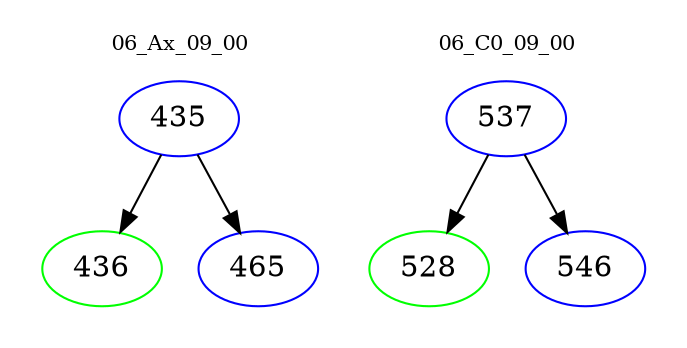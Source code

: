 digraph{
subgraph cluster_0 {
color = white
label = "06_Ax_09_00";
fontsize=10;
T0_435 [label="435", color="blue"]
T0_435 -> T0_436 [color="black"]
T0_436 [label="436", color="green"]
T0_435 -> T0_465 [color="black"]
T0_465 [label="465", color="blue"]
}
subgraph cluster_1 {
color = white
label = "06_C0_09_00";
fontsize=10;
T1_537 [label="537", color="blue"]
T1_537 -> T1_528 [color="black"]
T1_528 [label="528", color="green"]
T1_537 -> T1_546 [color="black"]
T1_546 [label="546", color="blue"]
}
}
